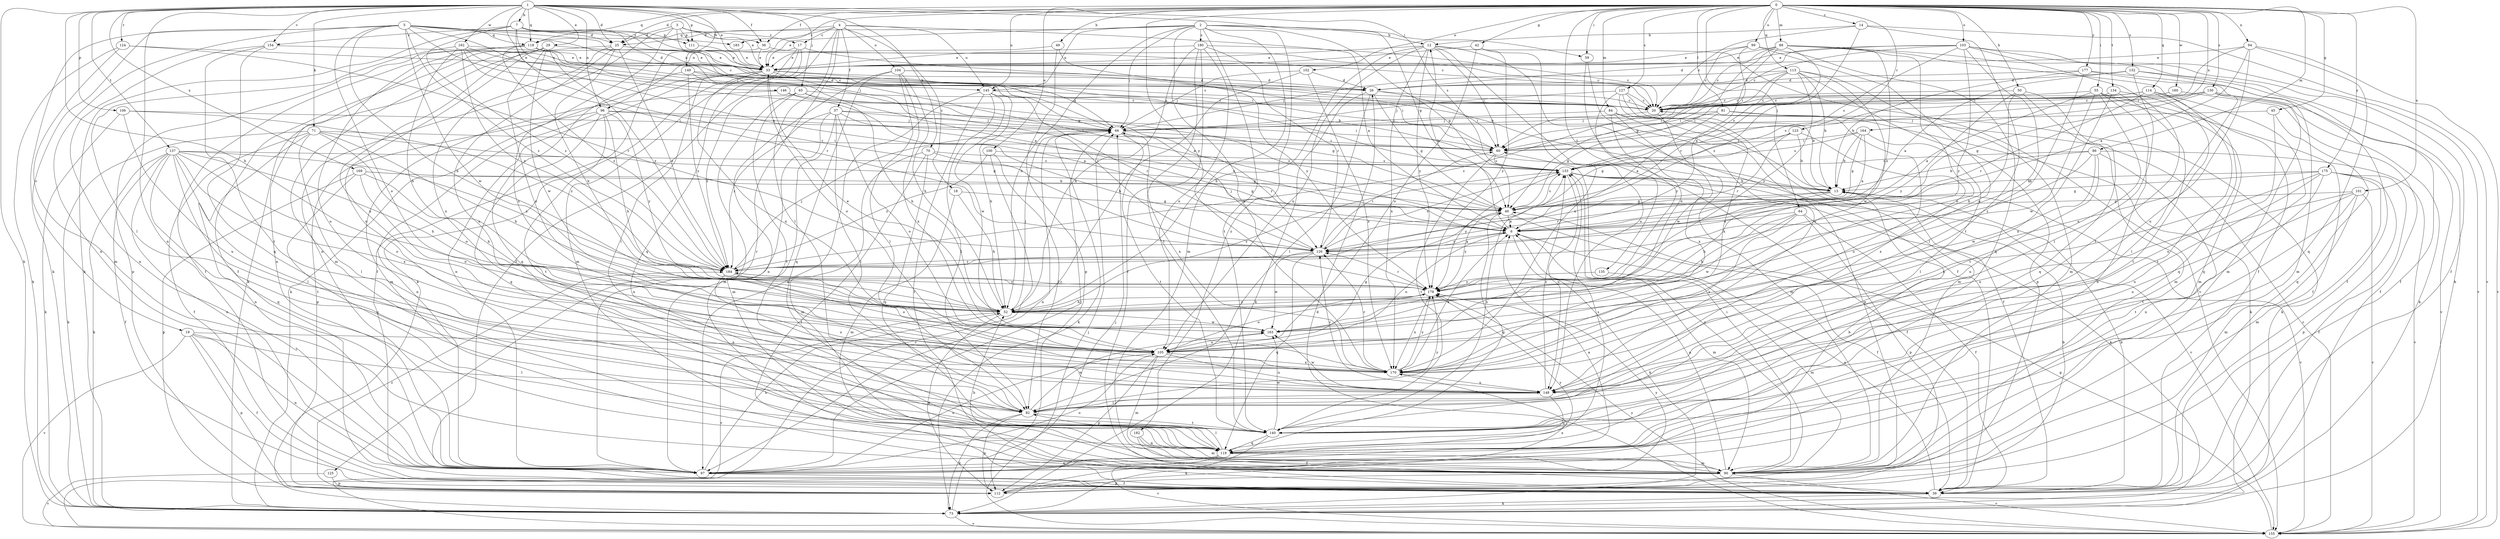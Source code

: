 strict digraph  {
0;
1;
2;
3;
4;
5;
6;
7;
12;
13;
14;
17;
18;
19;
20;
25;
26;
29;
33;
36;
37;
39;
42;
45;
46;
49;
50;
52;
55;
59;
60;
64;
65;
66;
70;
71;
73;
81;
82;
84;
86;
88;
90;
94;
96;
97;
99;
100;
101;
102;
103;
104;
105;
106;
111;
112;
113;
114;
118;
119;
123;
124;
125;
126;
127;
130;
132;
133;
134;
135;
137;
140;
145;
146;
148;
149;
154;
155;
160;
162;
163;
164;
169;
170;
175;
177;
178;
180;
182;
183;
184;
0 -> 14  [label=c];
0 -> 25  [label=d];
0 -> 36  [label=f];
0 -> 42  [label=g];
0 -> 45  [label=g];
0 -> 49  [label=h];
0 -> 50  [label=h];
0 -> 55  [label=i];
0 -> 59  [label=i];
0 -> 64  [label=j];
0 -> 81  [label=l];
0 -> 84  [label=m];
0 -> 86  [label=m];
0 -> 88  [label=m];
0 -> 94  [label=n];
0 -> 96  [label=n];
0 -> 99  [label=o];
0 -> 100  [label=o];
0 -> 101  [label=o];
0 -> 102  [label=o];
0 -> 103  [label=o];
0 -> 113  [label=q];
0 -> 114  [label=q];
0 -> 118  [label=q];
0 -> 123  [label=r];
0 -> 127  [label=s];
0 -> 130  [label=s];
0 -> 132  [label=s];
0 -> 134  [label=t];
0 -> 135  [label=t];
0 -> 145  [label=u];
0 -> 160  [label=w];
0 -> 164  [label=x];
0 -> 175  [label=y];
0 -> 177  [label=y];
0 -> 178  [label=y];
1 -> 6  [label=a];
1 -> 7  [label=b];
1 -> 25  [label=d];
1 -> 29  [label=e];
1 -> 33  [label=e];
1 -> 36  [label=f];
1 -> 46  [label=g];
1 -> 52  [label=h];
1 -> 65  [label=j];
1 -> 70  [label=k];
1 -> 71  [label=k];
1 -> 73  [label=k];
1 -> 96  [label=n];
1 -> 97  [label=n];
1 -> 106  [label=p];
1 -> 111  [label=p];
1 -> 118  [label=q];
1 -> 124  [label=r];
1 -> 133  [label=s];
1 -> 137  [label=t];
1 -> 149  [label=v];
1 -> 154  [label=v];
1 -> 162  [label=w];
1 -> 169  [label=x];
2 -> 12  [label=b];
2 -> 33  [label=e];
2 -> 46  [label=g];
2 -> 52  [label=h];
2 -> 59  [label=i];
2 -> 66  [label=j];
2 -> 90  [label=m];
2 -> 118  [label=q];
2 -> 140  [label=t];
2 -> 145  [label=u];
2 -> 170  [label=x];
2 -> 180  [label=z];
2 -> 182  [label=z];
3 -> 17  [label=c];
3 -> 25  [label=d];
3 -> 33  [label=e];
3 -> 36  [label=f];
3 -> 66  [label=j];
3 -> 97  [label=n];
3 -> 111  [label=p];
3 -> 170  [label=x];
4 -> 6  [label=a];
4 -> 17  [label=c];
4 -> 18  [label=c];
4 -> 25  [label=d];
4 -> 37  [label=f];
4 -> 39  [label=f];
4 -> 82  [label=l];
4 -> 104  [label=o];
4 -> 125  [label=r];
4 -> 145  [label=u];
4 -> 183  [label=z];
5 -> 19  [label=c];
5 -> 20  [label=c];
5 -> 25  [label=d];
5 -> 26  [label=d];
5 -> 46  [label=g];
5 -> 52  [label=h];
5 -> 66  [label=j];
5 -> 73  [label=k];
5 -> 97  [label=n];
5 -> 105  [label=o];
5 -> 118  [label=q];
5 -> 163  [label=w];
5 -> 183  [label=z];
5 -> 184  [label=z];
6 -> 12  [label=b];
6 -> 73  [label=k];
6 -> 90  [label=m];
6 -> 105  [label=o];
6 -> 126  [label=r];
7 -> 20  [label=c];
7 -> 73  [label=k];
7 -> 111  [label=p];
7 -> 126  [label=r];
7 -> 133  [label=s];
7 -> 145  [label=u];
7 -> 146  [label=u];
7 -> 154  [label=v];
7 -> 184  [label=z];
12 -> 33  [label=e];
12 -> 39  [label=f];
12 -> 52  [label=h];
12 -> 60  [label=i];
12 -> 105  [label=o];
12 -> 148  [label=u];
12 -> 155  [label=v];
12 -> 170  [label=x];
12 -> 178  [label=y];
13 -> 46  [label=g];
13 -> 52  [label=h];
13 -> 126  [label=r];
13 -> 155  [label=v];
14 -> 12  [label=b];
14 -> 20  [label=c];
14 -> 140  [label=t];
14 -> 155  [label=v];
14 -> 184  [label=z];
17 -> 13  [label=b];
17 -> 33  [label=e];
17 -> 73  [label=k];
17 -> 90  [label=m];
17 -> 119  [label=q];
18 -> 46  [label=g];
18 -> 52  [label=h];
18 -> 90  [label=m];
19 -> 39  [label=f];
19 -> 82  [label=l];
19 -> 97  [label=n];
19 -> 105  [label=o];
19 -> 112  [label=p];
19 -> 155  [label=v];
20 -> 66  [label=j];
20 -> 73  [label=k];
20 -> 163  [label=w];
25 -> 33  [label=e];
25 -> 52  [label=h];
25 -> 73  [label=k];
25 -> 148  [label=u];
25 -> 170  [label=x];
25 -> 184  [label=z];
26 -> 20  [label=c];
26 -> 46  [label=g];
26 -> 60  [label=i];
26 -> 73  [label=k];
26 -> 82  [label=l];
29 -> 33  [label=e];
29 -> 39  [label=f];
29 -> 90  [label=m];
29 -> 97  [label=n];
29 -> 105  [label=o];
29 -> 148  [label=u];
29 -> 163  [label=w];
29 -> 170  [label=x];
29 -> 184  [label=z];
33 -> 26  [label=d];
33 -> 66  [label=j];
33 -> 73  [label=k];
33 -> 82  [label=l];
33 -> 97  [label=n];
33 -> 105  [label=o];
33 -> 126  [label=r];
33 -> 170  [label=x];
36 -> 20  [label=c];
36 -> 33  [label=e];
36 -> 39  [label=f];
37 -> 6  [label=a];
37 -> 60  [label=i];
37 -> 66  [label=j];
37 -> 82  [label=l];
37 -> 90  [label=m];
37 -> 97  [label=n];
37 -> 105  [label=o];
37 -> 184  [label=z];
39 -> 6  [label=a];
39 -> 13  [label=b];
39 -> 73  [label=k];
42 -> 33  [label=e];
42 -> 105  [label=o];
42 -> 170  [label=x];
42 -> 178  [label=y];
45 -> 66  [label=j];
45 -> 119  [label=q];
45 -> 148  [label=u];
46 -> 6  [label=a];
46 -> 39  [label=f];
46 -> 133  [label=s];
46 -> 178  [label=y];
49 -> 33  [label=e];
49 -> 112  [label=p];
49 -> 178  [label=y];
50 -> 20  [label=c];
50 -> 52  [label=h];
50 -> 90  [label=m];
50 -> 119  [label=q];
50 -> 178  [label=y];
52 -> 66  [label=j];
52 -> 112  [label=p];
52 -> 133  [label=s];
52 -> 155  [label=v];
52 -> 163  [label=w];
52 -> 178  [label=y];
55 -> 6  [label=a];
55 -> 20  [label=c];
55 -> 39  [label=f];
55 -> 90  [label=m];
55 -> 97  [label=n];
55 -> 140  [label=t];
55 -> 163  [label=w];
59 -> 105  [label=o];
59 -> 148  [label=u];
60 -> 133  [label=s];
60 -> 140  [label=t];
64 -> 6  [label=a];
64 -> 39  [label=f];
64 -> 52  [label=h];
64 -> 112  [label=p];
64 -> 163  [label=w];
64 -> 170  [label=x];
65 -> 20  [label=c];
65 -> 46  [label=g];
65 -> 52  [label=h];
65 -> 90  [label=m];
65 -> 140  [label=t];
65 -> 184  [label=z];
66 -> 60  [label=i];
66 -> 73  [label=k];
66 -> 97  [label=n];
66 -> 126  [label=r];
66 -> 140  [label=t];
66 -> 170  [label=x];
70 -> 39  [label=f];
70 -> 46  [label=g];
70 -> 90  [label=m];
70 -> 119  [label=q];
70 -> 133  [label=s];
71 -> 39  [label=f];
71 -> 46  [label=g];
71 -> 52  [label=h];
71 -> 60  [label=i];
71 -> 73  [label=k];
71 -> 82  [label=l];
71 -> 97  [label=n];
71 -> 105  [label=o];
73 -> 66  [label=j];
73 -> 155  [label=v];
81 -> 6  [label=a];
81 -> 46  [label=g];
81 -> 66  [label=j];
81 -> 73  [label=k];
81 -> 148  [label=u];
82 -> 73  [label=k];
82 -> 112  [label=p];
82 -> 140  [label=t];
82 -> 163  [label=w];
82 -> 178  [label=y];
84 -> 39  [label=f];
84 -> 66  [label=j];
84 -> 90  [label=m];
84 -> 112  [label=p];
84 -> 170  [label=x];
86 -> 13  [label=b];
86 -> 97  [label=n];
86 -> 133  [label=s];
86 -> 148  [label=u];
86 -> 155  [label=v];
86 -> 163  [label=w];
86 -> 184  [label=z];
88 -> 6  [label=a];
88 -> 20  [label=c];
88 -> 33  [label=e];
88 -> 39  [label=f];
88 -> 46  [label=g];
88 -> 73  [label=k];
88 -> 105  [label=o];
88 -> 126  [label=r];
88 -> 184  [label=z];
90 -> 6  [label=a];
90 -> 52  [label=h];
90 -> 60  [label=i];
90 -> 112  [label=p];
90 -> 133  [label=s];
90 -> 155  [label=v];
94 -> 6  [label=a];
94 -> 33  [label=e];
94 -> 60  [label=i];
94 -> 119  [label=q];
94 -> 148  [label=u];
94 -> 155  [label=v];
96 -> 52  [label=h];
96 -> 60  [label=i];
96 -> 66  [label=j];
96 -> 97  [label=n];
96 -> 112  [label=p];
96 -> 119  [label=q];
96 -> 140  [label=t];
96 -> 178  [label=y];
97 -> 6  [label=a];
97 -> 13  [label=b];
97 -> 39  [label=f];
97 -> 52  [label=h];
97 -> 66  [label=j];
97 -> 105  [label=o];
97 -> 178  [label=y];
99 -> 20  [label=c];
99 -> 33  [label=e];
99 -> 60  [label=i];
99 -> 105  [label=o];
99 -> 119  [label=q];
100 -> 82  [label=l];
100 -> 133  [label=s];
100 -> 155  [label=v];
100 -> 184  [label=z];
101 -> 46  [label=g];
101 -> 90  [label=m];
101 -> 140  [label=t];
101 -> 148  [label=u];
101 -> 155  [label=v];
101 -> 170  [label=x];
102 -> 26  [label=d];
102 -> 52  [label=h];
102 -> 66  [label=j];
102 -> 170  [label=x];
103 -> 20  [label=c];
103 -> 26  [label=d];
103 -> 33  [label=e];
103 -> 39  [label=f];
103 -> 52  [label=h];
103 -> 133  [label=s];
103 -> 140  [label=t];
103 -> 155  [label=v];
103 -> 178  [label=y];
104 -> 26  [label=d];
104 -> 52  [label=h];
104 -> 60  [label=i];
104 -> 82  [label=l];
104 -> 97  [label=n];
104 -> 119  [label=q];
104 -> 170  [label=x];
105 -> 46  [label=g];
105 -> 90  [label=m];
105 -> 97  [label=n];
105 -> 112  [label=p];
105 -> 148  [label=u];
105 -> 170  [label=x];
106 -> 66  [label=j];
106 -> 73  [label=k];
106 -> 148  [label=u];
106 -> 184  [label=z];
111 -> 60  [label=i];
112 -> 13  [label=b];
112 -> 170  [label=x];
112 -> 178  [label=y];
112 -> 184  [label=z];
113 -> 13  [label=b];
113 -> 26  [label=d];
113 -> 66  [label=j];
113 -> 90  [label=m];
113 -> 112  [label=p];
113 -> 133  [label=s];
113 -> 163  [label=w];
113 -> 178  [label=y];
113 -> 184  [label=z];
114 -> 20  [label=c];
114 -> 60  [label=i];
114 -> 82  [label=l];
114 -> 119  [label=q];
114 -> 126  [label=r];
114 -> 140  [label=t];
118 -> 6  [label=a];
118 -> 13  [label=b];
118 -> 33  [label=e];
118 -> 39  [label=f];
118 -> 112  [label=p];
118 -> 148  [label=u];
118 -> 184  [label=z];
119 -> 46  [label=g];
119 -> 82  [label=l];
119 -> 90  [label=m];
119 -> 97  [label=n];
119 -> 133  [label=s];
119 -> 155  [label=v];
123 -> 13  [label=b];
123 -> 46  [label=g];
123 -> 60  [label=i];
123 -> 126  [label=r];
123 -> 170  [label=x];
124 -> 33  [label=e];
124 -> 73  [label=k];
124 -> 90  [label=m];
124 -> 126  [label=r];
125 -> 112  [label=p];
125 -> 155  [label=v];
126 -> 6  [label=a];
126 -> 60  [label=i];
126 -> 66  [label=j];
126 -> 119  [label=q];
126 -> 133  [label=s];
126 -> 163  [label=w];
126 -> 184  [label=z];
127 -> 13  [label=b];
127 -> 20  [label=c];
127 -> 66  [label=j];
127 -> 90  [label=m];
127 -> 170  [label=x];
127 -> 178  [label=y];
130 -> 20  [label=c];
130 -> 46  [label=g];
130 -> 73  [label=k];
130 -> 105  [label=o];
130 -> 133  [label=s];
130 -> 155  [label=v];
132 -> 6  [label=a];
132 -> 26  [label=d];
132 -> 39  [label=f];
132 -> 82  [label=l];
132 -> 90  [label=m];
133 -> 13  [label=b];
133 -> 39  [label=f];
133 -> 73  [label=k];
133 -> 148  [label=u];
133 -> 155  [label=v];
133 -> 178  [label=y];
134 -> 20  [label=c];
134 -> 60  [label=i];
134 -> 119  [label=q];
134 -> 140  [label=t];
134 -> 170  [label=x];
135 -> 90  [label=m];
135 -> 178  [label=y];
137 -> 39  [label=f];
137 -> 52  [label=h];
137 -> 73  [label=k];
137 -> 82  [label=l];
137 -> 97  [label=n];
137 -> 105  [label=o];
137 -> 119  [label=q];
137 -> 133  [label=s];
137 -> 140  [label=t];
137 -> 170  [label=x];
137 -> 184  [label=z];
140 -> 73  [label=k];
140 -> 119  [label=q];
140 -> 133  [label=s];
140 -> 163  [label=w];
145 -> 20  [label=c];
145 -> 39  [label=f];
145 -> 52  [label=h];
145 -> 82  [label=l];
145 -> 97  [label=n];
145 -> 126  [label=r];
145 -> 163  [label=w];
146 -> 6  [label=a];
146 -> 20  [label=c];
146 -> 90  [label=m];
148 -> 82  [label=l];
148 -> 119  [label=q];
148 -> 126  [label=r];
148 -> 133  [label=s];
148 -> 163  [label=w];
149 -> 6  [label=a];
149 -> 20  [label=c];
149 -> 26  [label=d];
149 -> 119  [label=q];
149 -> 184  [label=z];
154 -> 33  [label=e];
154 -> 97  [label=n];
154 -> 119  [label=q];
154 -> 140  [label=t];
155 -> 20  [label=c];
155 -> 26  [label=d];
155 -> 46  [label=g];
155 -> 66  [label=j];
155 -> 178  [label=y];
160 -> 20  [label=c];
160 -> 39  [label=f];
160 -> 60  [label=i];
162 -> 20  [label=c];
162 -> 33  [label=e];
162 -> 52  [label=h];
162 -> 66  [label=j];
162 -> 82  [label=l];
162 -> 126  [label=r];
162 -> 184  [label=z];
163 -> 33  [label=e];
163 -> 105  [label=o];
164 -> 6  [label=a];
164 -> 13  [label=b];
164 -> 46  [label=g];
164 -> 60  [label=i];
164 -> 82  [label=l];
164 -> 133  [label=s];
169 -> 13  [label=b];
169 -> 46  [label=g];
169 -> 52  [label=h];
169 -> 105  [label=o];
169 -> 112  [label=p];
169 -> 119  [label=q];
170 -> 6  [label=a];
170 -> 126  [label=r];
170 -> 148  [label=u];
170 -> 178  [label=y];
175 -> 13  [label=b];
175 -> 39  [label=f];
175 -> 46  [label=g];
175 -> 90  [label=m];
175 -> 112  [label=p];
175 -> 140  [label=t];
175 -> 148  [label=u];
175 -> 170  [label=x];
177 -> 13  [label=b];
177 -> 26  [label=d];
177 -> 39  [label=f];
177 -> 82  [label=l];
177 -> 90  [label=m];
178 -> 52  [label=h];
178 -> 105  [label=o];
178 -> 126  [label=r];
178 -> 170  [label=x];
178 -> 184  [label=z];
180 -> 20  [label=c];
180 -> 33  [label=e];
180 -> 39  [label=f];
180 -> 52  [label=h];
180 -> 105  [label=o];
180 -> 126  [label=r];
180 -> 140  [label=t];
182 -> 39  [label=f];
182 -> 90  [label=m];
182 -> 119  [label=q];
183 -> 33  [label=e];
184 -> 66  [label=j];
184 -> 105  [label=o];
184 -> 148  [label=u];
184 -> 178  [label=y];
}

